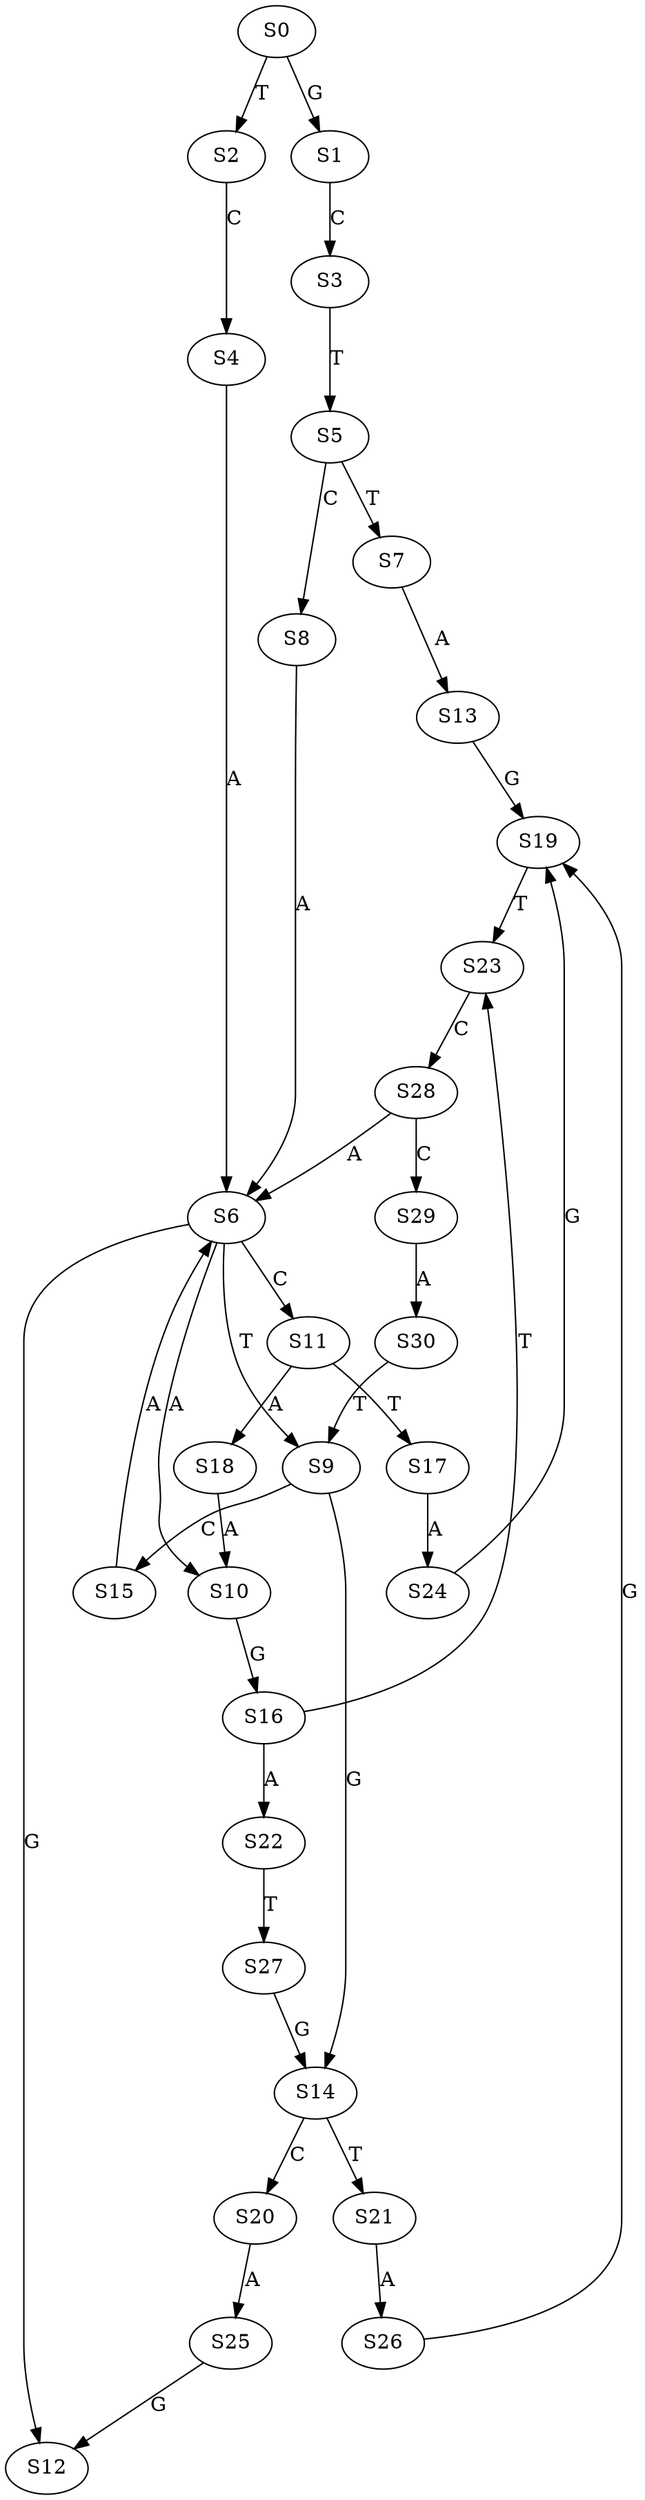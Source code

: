 strict digraph  {
	S0 -> S1 [ label = G ];
	S0 -> S2 [ label = T ];
	S1 -> S3 [ label = C ];
	S2 -> S4 [ label = C ];
	S3 -> S5 [ label = T ];
	S4 -> S6 [ label = A ];
	S5 -> S7 [ label = T ];
	S5 -> S8 [ label = C ];
	S6 -> S9 [ label = T ];
	S6 -> S10 [ label = A ];
	S6 -> S11 [ label = C ];
	S6 -> S12 [ label = G ];
	S7 -> S13 [ label = A ];
	S8 -> S6 [ label = A ];
	S9 -> S14 [ label = G ];
	S9 -> S15 [ label = C ];
	S10 -> S16 [ label = G ];
	S11 -> S17 [ label = T ];
	S11 -> S18 [ label = A ];
	S13 -> S19 [ label = G ];
	S14 -> S20 [ label = C ];
	S14 -> S21 [ label = T ];
	S15 -> S6 [ label = A ];
	S16 -> S22 [ label = A ];
	S16 -> S23 [ label = T ];
	S17 -> S24 [ label = A ];
	S18 -> S10 [ label = A ];
	S19 -> S23 [ label = T ];
	S20 -> S25 [ label = A ];
	S21 -> S26 [ label = A ];
	S22 -> S27 [ label = T ];
	S23 -> S28 [ label = C ];
	S24 -> S19 [ label = G ];
	S25 -> S12 [ label = G ];
	S26 -> S19 [ label = G ];
	S27 -> S14 [ label = G ];
	S28 -> S6 [ label = A ];
	S28 -> S29 [ label = C ];
	S29 -> S30 [ label = A ];
	S30 -> S9 [ label = T ];
}
